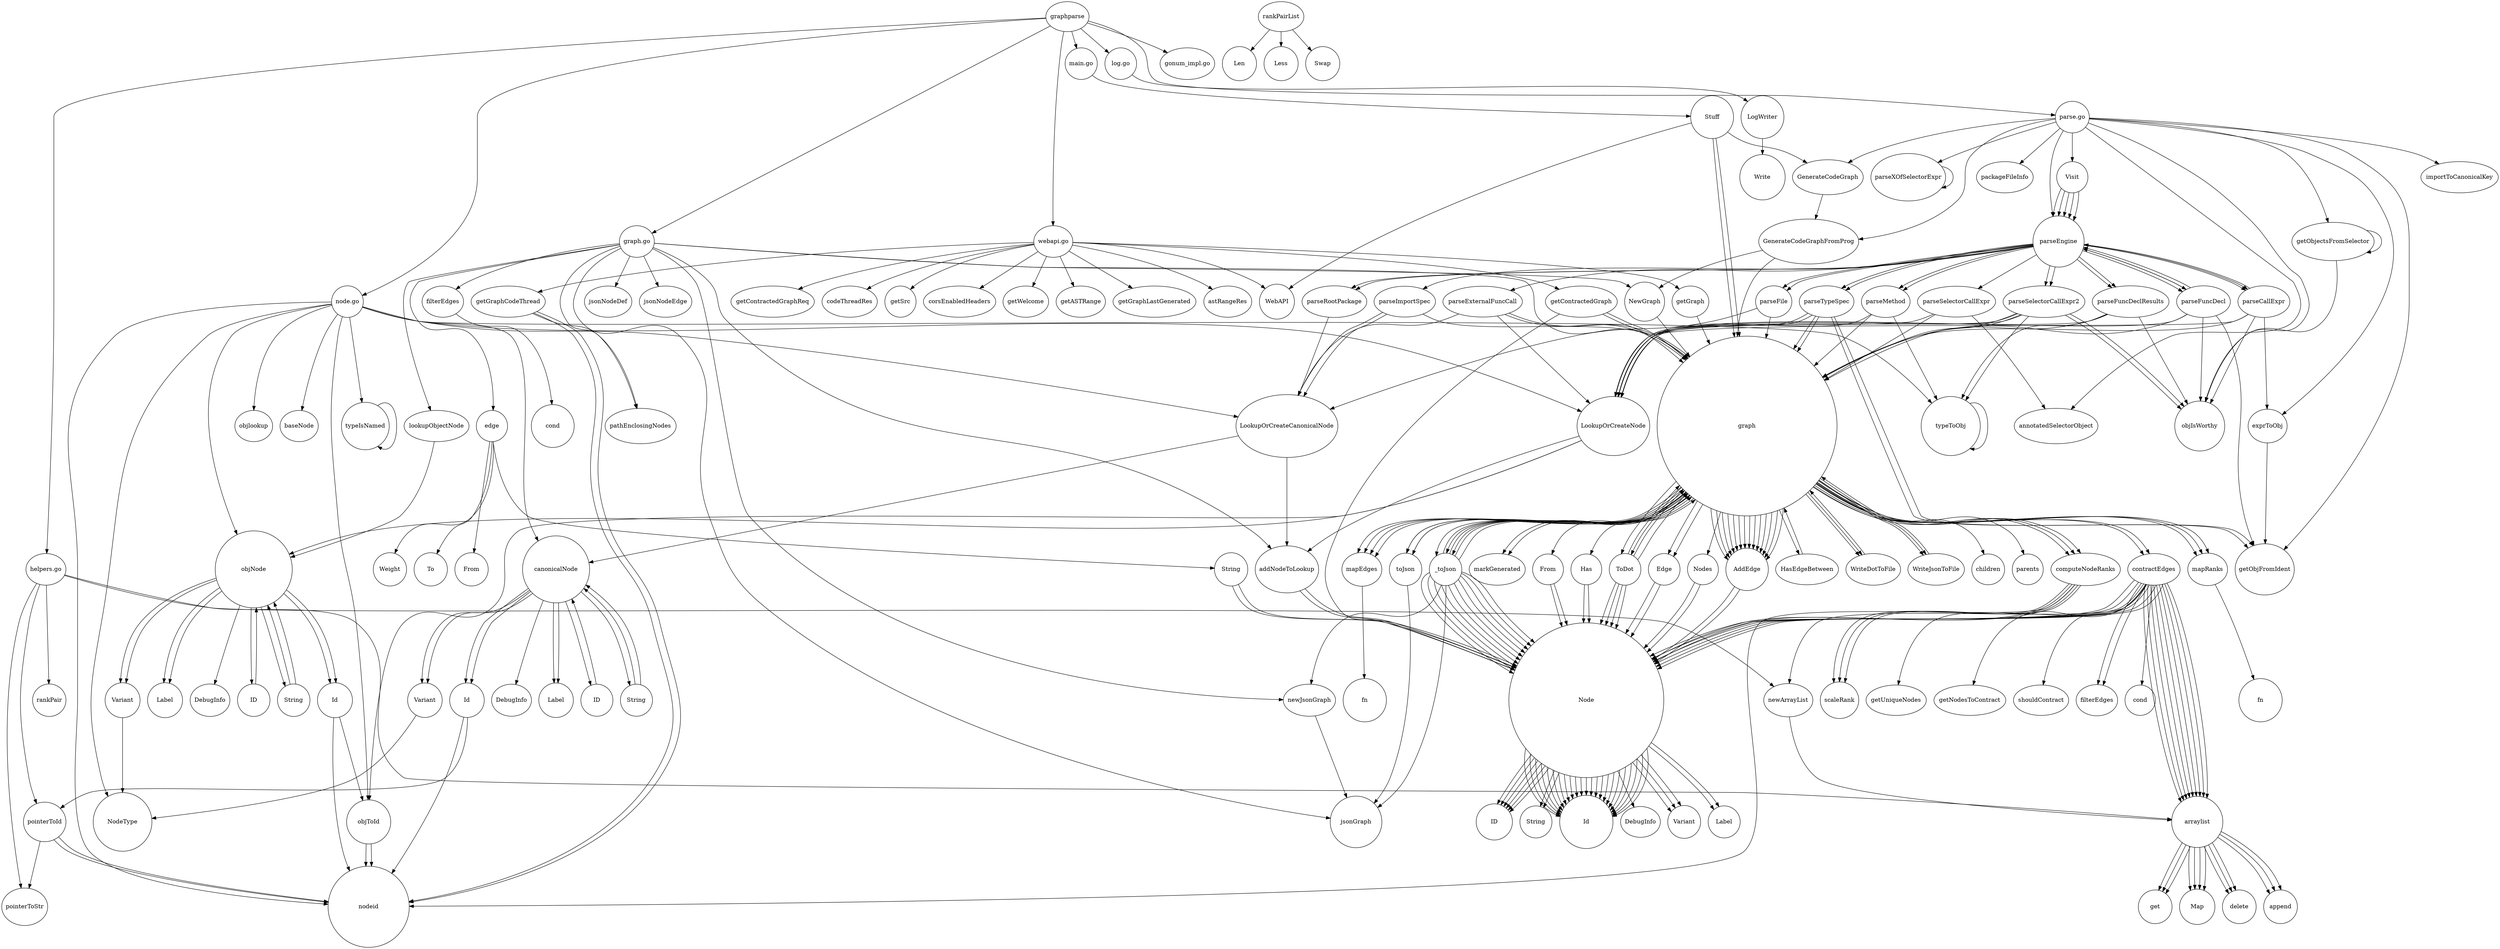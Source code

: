 digraph graphname {
7203 [width=1.1640668361300053] [height=1.1640668361300053] [label="Variant"];
5292 [width=1.5813615334406625] [height=1.5813615334406625] [label="typeIsNamed"];
4459 [width=1.7822926804730925] [height=1.7822926804730925] [label="Id"];
10839 [width=1.0198812743008083] [height=1.0198812743008083] [label="shouldContract"];
22994 [width=1.036344981334909] [height=1.036344981334909] [label="importToCanonicalKey"];
12841 [width=1.4157749699542388] [height=1.4157749699542388] [label="AddEdge"];
1688 [width=1.036344981334909] [height=1.036344981334909] [label="getASTRange"];
11539 [width=1.0397625486016164] [height=1.0397625486016164] [label="filterEdges"];
25274 [width=1.0595776646610413] [height=1.0595776646610413] [label="parseFuncDeclResults"];
18273 [width=1.1418339713264962] [height=1.1418339713264962] [label="Len"];
4564 [width=2.5639185207282056] [height=2.5639185207282056] [label="objNode"];
31434 [width=1.0296982121395888] [height=1.0296982121395888] [label="From"];
2485 [width=1.036344981334909] [height=1.036344981334909] [label="getGraphLastGenerated"];
9611 [width=1.0396490705471735] [height=1.0396490705471735] [label="edge"];
842703736640 [width=1.0531877392474362] [height=1.0531877392474362] [label="graph.go"];
19069 [width=1.1311047728233434] [height=1.1311047728233434] [label="delete"];
9809 [width=1.301879144635397] [height=1.301879144635397] [label="NewGraph"];
9445 [width=1.568547041083304] [height=1.568547041083304] [label="addNodeToLookup"];
8519 [width=2.7052839954720342] [height=2.7052839954720342] [label="nodeid"];
31796 [width=1.0296982121395888] [height=1.0296982121395888] [label="HasEdgeBetween"];
22837 [width=1.671493006818403] [height=1.671493006818403] [label="objIsWorthy"];
9856 [width=1.0396490705471735] [height=1.0396490705471735] [label="lookupObjectNode"];
28218 [width=1.0595776646610413] [height=1.0595776646610413] [label="parseSelectorCallExpr2"];
32596 [width=1.07489206106662] [height=1.07489206106662] [label="ID"];
32872 [width=1.4361397760189067] [height=1.4361397760189067] [label="Stuff"];
842703887136 [width=1.0531877392474362] [height=1.0531877392474362] [label="node.go"];
6460 [width=1.475824039440964] [height=1.475824039440964] [label="objToId"];
4105 [width=1.9534282430225889] [height=1.9534282430225889] [label="NodeType"];
7824 [width=2.2424925238876465] [height=2.2424925238876465] [label="canonicalNode"];
30764 [width=1.0296982121395888] [height=1.0296982121395888] [label="Has"];
1628 [width=1.036344981334909] [height=1.036344981334909] [label="astRangeRes"];
23801 [width=1.0595776646610413] [height=1.0595776646610413] [label="parseTypeSpec"];
25950 [width=1.5772320215102622] [height=1.5772320215102622] [label="parseXOfSelectorExpr"];
28629 [width=1.0297888323305207] [height=1.0297888323305207] [label="parseSelectorCallExpr"];
4537 [width=1.0340127252379607] [height=1.0340127252379607] [label="DebugInfo"];
32720 [width=1.1083579831377464] [height=1.1083579831377464] [label="To"];
20194 [width=1.4947531343855223] [height=1.4947531343855223] [label="GenerateCodeGraphFromProg"];
3250 [width=1.036344981334909] [height=1.036344981334909] [label="getContractedGraphReq"];
25668 [width=1.0595776646610413] [height=1.0595776646610413] [label="parseMethod"];
8015 [width=1.1497841221332399] [height=1.1497841221332399] [label="Variant"];
2634 [width=1.036344981334909] [height=1.036344981334909] [label="codeThreadRes"];
7464 [width=1.9776642945444274] [height=1.9776642945444274] [label="LookupOrCreateNode"];
842702339168 [width=1] [height=1] [label="graphparse"];
11577 [width=1.0198812743008083] [height=1.0198812743008083] [label="cond"];
842703882080 [width=1.0531877392474362] [height=1.0531877392474362] [label="log.go"];
15063 [width=1.0593964242791774] [height=1.0593964242791774] [label="WriteDotToFile"];
27216 [width=1.0595776646610413] [height=1.0595776646610413] [label="parseCallExpr"];
18949 [width=1.1311047728233434] [height=1.1311047728233434] [label="append"];
2189 [width=1.036344981334909] [height=1.036344981334909] [label="getSrc"];
1274 [width=1.036344981334909] [height=1.036344981334909] [label="corsEnabledHeaders"];
18403 [width=1.1418339713264962] [height=1.1418339713264962] [label="Less"];
16169 [width=1.7279958829937054] [height=1.7279958829937054] [label="jsonGraph"];
24441 [width=1.0595776646610413] [height=1.0595776646610413] [label="parseFuncDecl"];
19392 [width=1.1311047728233434] [height=1.1311047728233434] [label="get"];
18333 [width=1.1418339713264962] [height=1.1418339713264962] [label="Swap"];
7141 [width=1.1640668361300053] [height=1.1640668361300053] [label="Label"];
26227 [width=1.1801650187397565] [height=1.1801650187397565] [label="annotatedSelectorObject"];
14396 [width=1.221665547468463] [height=1.221665547468463] [label="scaleRank"];
15249 [width=1.0593964242791774] [height=1.0593964242791774] [label="ToDot"];
4500 [width=1.1020381757138822] [height=1.1020381757138822] [label="Variant"];
18823 [width=1.10710922950459] [height=1.10710922950459] [label="newArrayList"];
8089 [width=1.07489206106662] [height=1.07489206106662] [label="String"];
18465 [width=1.2500614696034411] [height=1.2500614696034411] [label="pointerToStr"];
10957 [width=1.0198812743008083] [height=1.0198812743008083] [label="getUniqueNodes"];
13455 [width=1.0296982121395888] [height=1.0296982121395888] [label="children"];
29749 [width=1.0297888323305207] [height=1.0297888323305207] [label="parseImportSpec"];
32220 [width=1.0593964242791774] [height=1.0593964242791774] [label="Edge"];
8742 [width=1.4361397760189067] [height=1.4361397760189067] [label="LogWriter"];
13312 [width=1.0296982121395888] [height=1.0296982121395888] [label="parents"];
20106 [width=1.036344981334909] [height=1.036344981334909] [label="packageFileInfo"];
842704085472 [width=1.0531877392474362] [height=1.0531877392474362] [label="webapi.go"];
7376 [width=1.0820334180650029] [height=1.0820334180650029] [label="DebugInfo"];
14819 [width=1.089094636418766] [height=1.089094636418766] [label="mapRanks"];
32666 [width=1.1083579831377464] [height=1.1083579831377464] [label="From"];
21213 [width=1.1645280109013982] [height=1.1645280109013982] [label="GenerateCodeGraph"];
23182 [width=1.702405844578053] [height=1.702405844578053] [label="parseEngine"];
8239 [width=2.091281639084898] [height=2.091281639084898] [label="LookupOrCreateCanonicalNode"];
10683 [width=1.4334319325509848] [height=1.4334319325509848] [label="cond"];
18226 [width=1] [height=1] [label="rankPairList"];
11266 [width=1.0198812743008083] [height=1.0198812743008083] [label="getNodesToContract"];
10657 [width=1.0396490705471735] [height=1.0396490705471735] [label="filterEdges"];
18102 [width=1.0872279552037818] [height=1.0872279552037818] [label="rankPair"];
16599 [width=1.089094636418766] [height=1.089094636418766] [label="_toJson"];
7884 [width=1.1497841221332399] [height=1.1497841221332399] [label="Id"];
19323 [width=1.174806363764458] [height=1.174806363764458] [label="Map"];
14981 [width=1.4492741552560717] [height=1.4492741552560717] [label="fn"];
17736 [width=1.0593964242791774] [height=1.0593964242791774] [label="WriteJsonToFile"];
10054 [width=1.1839061031038491] [height=1.1839061031038491] [label="pathEnclosingNodes"];
14844 [width=1.4433310949369258] [height=1.4433310949369258] [label="fn"];
10825 [width=1.0593964242791774] [height=1.0593964242791774] [label="contractEdges"];
6644 [width=1.1640668361300053] [height=1.1640668361300053] [label="Id"];
26308 [width=1.2767750552460297] [height=1.2767750552460297] [label="getObjectsFromSelector"];
5869 [width=1.9783552034318277] [height=1.9783552034318277] [label="typeToObj"];
29105 [width=1.0297888323305207] [height=1.0297888323305207] [label="parseExternalFuncCall"];
3342 [width=1.036344981334909] [height=1.036344981334909] [label="getContractedGraph"];
842703863808 [width=1.0531877392474362] [height=1.0531877392474362] [label="helpers.go"];
4484 [width=1.0680254504759215] [height=1.0680254504759215] [label="Label"];
8199 [width=1.07489206106662] [height=1.07489206106662] [label="DebugInfo"];
13238 [width=1.0593964242791774] [height=1.0593964242791774] [label="markGenerated"];
23511 [width=1.0595776646610413] [height=1.0595776646610413] [label="parseFile"];
22385 [width=1.1238286434248286] [height=1.1238286434248286] [label="exprToObj"];
18542 [width=1.314956906684719] [height=1.314956906684719] [label="pointerToId"];
4472 [width=1.2040763514277635] [height=1.2040763514277635] [label="ID"];
3928 [width=1.036344981334909] [height=1.036344981334909] [label="getGraph"];
15890 [width=1.0396490705471735] [height=1.0396490705471735] [label="jsonNodeDef"];
4617 [width=1.0396490705471735] [height=1.0396490705471735] [label="objlookup"];
842703935040 [width=1.0531877392474362] [height=1.0531877392474362] [label="parse.go"];
16409 [width=1.0673572639807314] [height=1.0673572639807314] [label="newJsonGraph"];
32534 [width=1.0820334180650029] [height=1.0820334180650029] [label="ID"];
14958 [width=1.1187928485583543] [height=1.1187928485583543] [label="mapEdges"];
31089 [width=1.0296982121395888] [height=1.0296982121395888] [label="Nodes"];
30119 [width=1.036344981334909] [height=1.036344981334909] [label="Visit"];
2694 [width=1.036344981334909] [height=1.036344981334909] [label="getGraphCodeThread"];
4520 [width=1.0680254504759215] [height=1.0680254504759215] [label="String"];
7271 [width=1.0820334180650029] [height=1.0820334180650029] [label="String"];
17334 [width=1.089094636418766] [height=1.089094636418766] [label="toJson"];
7947 [width=1.1497841221332399] [height=1.1497841221332399] [label="Label"];
842702339200 [width=1.0531877392474362] [height=1.0531877392474362] [label="gonum_impl.go"];
842703885888 [width=1.0531877392474362] [height=1.0531877392474362] [label="main.go"];
181 [width=1.1645280109013982] [height=1.1645280109013982] [label="WebAPI"];
9752 [width=6] [height=6] [label="graph"];
23333 [width=1.0595776646610413] [height=1.0595776646610413] [label="parseRootPackage"];
32770 [width=1.1083579831377464] [height=1.1083579831377464] [label="Weight"];
9662 [width=1.1083579831377464] [height=1.1083579831377464] [label="String"];
21765 [width=1.705322750427456] [height=1.705322750427456] [label="getObjFromIdent"];
16082 [width=1.0396490705471735] [height=1.0396490705471735] [label="jsonNodeEdge"];
8784 [width=1.5127321182659565] [height=1.5127321182659565] [label="Write"];
18754 [width=1.7130834294161423] [height=1.7130834294161423] [label="arraylist"];
1505 [width=1.036344981334909] [height=1.036344981334909] [label="getWelcome"];
4383 [width=1.0396490705471735] [height=1.0396490705471735] [label="baseNode"];
13604 [width=1.089094636418766] [height=1.089094636418766] [label="computeNodeRanks"];
4441 [width=5.1651724734207] [height=5.1651724734207] [label="Node"];
"842702339168" -> "842702339200";
"9752" -> "30764";
"30764" -> "4441";
"4441" -> "4472";
"30764" -> "4441";
"4441" -> "4472";
"9752" -> "31089";
"31089" -> "4441";
"4441" -> "4459";
"31089" -> "4441";
"4441" -> "4459";
"9752" -> "31434";
"31434" -> "4441";
"4441" -> "4472";
"31434" -> "4441";
"4441" -> "4472";
"9752" -> "31796";
"31796" -> "9752";
"9752" -> "32220";
"9752" -> "32220";
"32220" -> "4441";
"4441" -> "4472";
"32220" -> "4441";
"4441" -> "4472";
"4564" -> "32534";
"32534" -> "4564";
"4564" -> "6644";
"7824" -> "32596";
"32596" -> "7824";
"7824" -> "7884";
"9611" -> "32666";
"9611" -> "32720";
"9611" -> "32770";
"842702339168" -> "842703736640";
"842703736640" -> "9445";
"9445" -> "4441";
"4441" -> "4459";
"9445" -> "4441";
"4441" -> "4500";
"842703736640" -> "9611";
"9611" -> "9662";
"9662" -> "4441";
"4441" -> "4520";
"9662" -> "4441";
"4441" -> "4520";
"842703736640" -> "9752";
"842703736640" -> "9809";
"9809" -> "9752";
"842703736640" -> "9856";
"9856" -> "4564";
"842703736640" -> "10054";
"842703736640" -> "10657";
"10657" -> "10683";
"9752" -> "10825";
"10825" -> "18823";
"10825" -> "18754";
"18754" -> "18949";
"10825" -> "18754";
"18754" -> "19323";
"10825" -> "4441";
"4441" -> "4459";
"10825" -> "4441";
"4441" -> "4459";
"10825" -> "10957";
"10825" -> "10839";
"10825" -> "18754";
"18754" -> "19323";
"10825" -> "11577";
"10825" -> "11266";
"10825" -> "11539";
"10825" -> "4441";
"4441" -> "4459";
"10825" -> "4441";
"4441" -> "4459";
"10825" -> "11539";
"10825" -> "4441";
"4441" -> "4459";
"10825" -> "4441";
"4441" -> "4459";
"10825" -> "18754";
"18754" -> "19392";
"10825" -> "18754";
"18754" -> "19392";
"10825" -> "18754";
"18754" -> "18949";
"10825" -> "18754";
"18754" -> "19069";
"10825" -> "18754";
"18754" -> "19069";
"10825" -> "18754";
"18754" -> "19323";
"9752" -> "12841";
"12841" -> "4441";
"4441" -> "4459";
"12841" -> "4441";
"4441" -> "4459";
"9752" -> "13238";
"9752" -> "13312";
"9752" -> "13455";
"9752" -> "13604";
"13604" -> "4441";
"4441" -> "4459";
"13604" -> "4441";
"4441" -> "4459";
"13604" -> "8519";
"13604" -> "14396";
"13604" -> "14396";
"13604" -> "14396";
"9752" -> "14819";
"14819" -> "14844";
"9752" -> "14958";
"14958" -> "14981";
"9752" -> "15063";
"15063" -> "9752";
"9752" -> "15249";
"9752" -> "15249";
"15249" -> "9752";
"9752" -> "13604";
"15249" -> "9752";
"9752" -> "14819";
"15249" -> "4441";
"4441" -> "4459";
"15249" -> "4441";
"4441" -> "4484";
"15249" -> "9752";
"9752" -> "14958";
"15249" -> "4441";
"4441" -> "4459";
"15249" -> "4441";
"4441" -> "4459";
"842703736640" -> "15890";
"842703736640" -> "16082";
"842703736640" -> "16169";
"842703736640" -> "16409";
"16409" -> "16169";
"9752" -> "16599";
"16599" -> "16169";
"16599" -> "16409";
"16599" -> "9752";
"9752" -> "13604";
"16599" -> "9752";
"9752" -> "14819";
"16599" -> "4441";
"4441" -> "4459";
"16599" -> "4441";
"4441" -> "4484";
"16599" -> "4441";
"4441" -> "4500";
"16599" -> "4441";
"4441" -> "4537";
"16599" -> "4441";
"4441" -> "4459";
"16599" -> "9752";
"9752" -> "14958";
"16599" -> "4441";
"4441" -> "4459";
"16599" -> "4441";
"4441" -> "4459";
"16599" -> "9752";
"9752" -> "14958";
"16599" -> "4441";
"4441" -> "4459";
"16599" -> "4441";
"4441" -> "4459";
"16599" -> "4441";
"4441" -> "4459";
"9752" -> "17334";
"17334" -> "16169";
"17334" -> "9752";
"9752" -> "16599";
"9752" -> "17736";
"17736" -> "9752";
"9752" -> "17334";
"842702339168" -> "842703863808";
"842703863808" -> "18102";
"18226" -> "18273";
"18226" -> "18333";
"18226" -> "18403";
"842703863808" -> "18465";
"842703863808" -> "18542";
"18542" -> "8519";
"18542" -> "18465";
"18542" -> "8519";
"842703863808" -> "18754";
"842703863808" -> "18823";
"18823" -> "18754";
"18754" -> "18949";
"18754" -> "19069";
"18754" -> "19323";
"18754" -> "19392";
"842702339168" -> "842703882080";
"842703882080" -> "8742";
"8742" -> "8784";
"842702339168" -> "842703885888";
"842703885888" -> "32872";
"32872" -> "21213";
"32872" -> "9752";
"9752" -> "15063";
"32872" -> "9752";
"9752" -> "17736";
"32872" -> "181";
"842702339168" -> "842703887136";
"842703887136" -> "4105";
"842703887136" -> "4383";
"842703887136" -> "4564";
"842703887136" -> "4617";
"842703887136" -> "5292";
"5292" -> "5292";
"842703887136" -> "5869";
"5869" -> "5869";
"842703887136" -> "6460";
"6460" -> "8519";
"6460" -> "8519";
"4564" -> "6644";
"6644" -> "8519";
"6644" -> "6460";
"4564" -> "7141";
"4564" -> "7203";
"7203" -> "4105";
"4564" -> "7271";
"7271" -> "4564";
"4564" -> "7141";
"7271" -> "4564";
"4564" -> "7203";
"4564" -> "7376";
"842703887136" -> "7464";
"7464" -> "4564";
"7464" -> "6460";
"7464" -> "9445";
"842703887136" -> "7824";
"7824" -> "7884";
"7884" -> "8519";
"7884" -> "18542";
"7824" -> "7947";
"7824" -> "8015";
"8015" -> "4105";
"7824" -> "8089";
"8089" -> "7824";
"7824" -> "7947";
"8089" -> "7824";
"7824" -> "8015";
"7824" -> "8199";
"842703887136" -> "8239";
"8239" -> "7824";
"8239" -> "9445";
"842703887136" -> "8519";
"842702339168" -> "842703935040";
"842703935040" -> "20106";
"842703935040" -> "20194";
"20194" -> "9809";
"20194" -> "9752";
"9752" -> "13238";
"842703935040" -> "21213";
"21213" -> "20194";
"842703935040" -> "21765";
"842703935040" -> "22385";
"22385" -> "21765";
"842703935040" -> "22837";
"842703935040" -> "22994";
"842703935040" -> "23182";
"23182" -> "23333";
"23333" -> "8239";
"23182" -> "23511";
"23511" -> "8239";
"23511" -> "9752";
"9752" -> "12841";
"23182" -> "23801";
"23801" -> "21765";
"23801" -> "7464";
"23801" -> "9752";
"9752" -> "12841";
"23801" -> "21765";
"23801" -> "7464";
"23801" -> "9752";
"9752" -> "12841";
"23182" -> "24441";
"24441" -> "21765";
"24441" -> "22837";
"24441" -> "7464";
"24441" -> "23182";
"23182" -> "25668";
"24441" -> "9752";
"9752" -> "12841";
"24441" -> "23182";
"23182" -> "25274";
"23182" -> "25274";
"25274" -> "5869";
"25274" -> "22837";
"25274" -> "7464";
"25274" -> "9752";
"9752" -> "12841";
"23182" -> "25668";
"25668" -> "5869";
"25668" -> "7464";
"25668" -> "9752";
"9752" -> "12841";
"842703935040" -> "25950";
"25950" -> "25950";
"842703935040" -> "26227";
"842703935040" -> "26308";
"26308" -> "22837";
"26308" -> "26308";
"23182" -> "27216";
"27216" -> "22385";
"27216" -> "23182";
"23182" -> "28218";
"27216" -> "22837";
"27216" -> "7464";
"27216" -> "9752";
"9752" -> "12841";
"23182" -> "28218";
"28218" -> "5869";
"28218" -> "22837";
"28218" -> "7464";
"28218" -> "9752";
"9752" -> "12841";
"28218" -> "22837";
"28218" -> "7464";
"28218" -> "9752";
"9752" -> "12841";
"23182" -> "28629";
"28629" -> "7464";
"28629" -> "26227";
"28629" -> "9752";
"9752" -> "12841";
"23182" -> "29105";
"29105" -> "8239";
"29105" -> "7464";
"29105" -> "9752";
"9752" -> "12841";
"29105" -> "9752";
"9752" -> "12841";
"23182" -> "29749";
"29749" -> "8239";
"29749" -> "8239";
"29749" -> "9752";
"9752" -> "12841";
"842703935040" -> "30119";
"30119" -> "23182";
"23182" -> "23333";
"30119" -> "23182";
"23182" -> "23511";
"30119" -> "23182";
"23182" -> "23801";
"30119" -> "23182";
"23182" -> "24441";
"30119" -> "23182";
"23182" -> "27216";
"842702339168" -> "842704085472";
"842704085472" -> "181";
"842704085472" -> "1274";
"842704085472" -> "1505";
"842704085472" -> "1628";
"842704085472" -> "1688";
"842704085472" -> "2189";
"842704085472" -> "2485";
"842704085472" -> "2634";
"842704085472" -> "2694";
"2694" -> "8519";
"2694" -> "8519";
"2694" -> "10054";
"842704085472" -> "3250";
"842704085472" -> "3342";
"3342" -> "9752";
"9752" -> "10825";
"3342" -> "4441";
"4441" -> "4500";
"3342" -> "9752";
"9752" -> "16599";
"842704085472" -> "3928";
"3928" -> "9752";
"9752" -> "17334";
}
